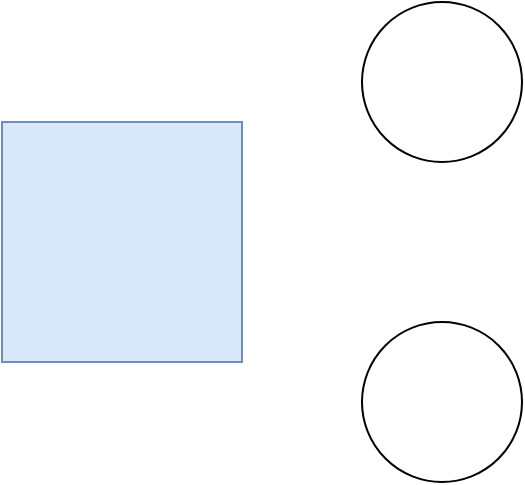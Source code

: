 <mxfile version="24.0.7" type="github">
  <diagram name="Страница — 1" id="AM5RZhxjCHDNB7uwH8YJ">
    <mxGraphModel dx="2261" dy="782" grid="1" gridSize="10" guides="1" tooltips="1" connect="1" arrows="1" fold="1" page="1" pageScale="1" pageWidth="827" pageHeight="1169" math="0" shadow="0">
      <root>
        <mxCell id="0" />
        <mxCell id="1" parent="0" />
        <object label="" Fetch.ts="Fetching to mmodule. Without API" id="7pRAGK9oI8k17hdQFVaB-1">
          <mxCell style="whiteSpace=wrap;html=1;aspect=fixed;fillColor=#dae8fc;strokeColor=#6c8ebf;gradientColor=none;" vertex="1" parent="1">
            <mxGeometry x="-740" y="120" width="120" height="120" as="geometry" />
          </mxCell>
        </object>
        <mxCell id="7pRAGK9oI8k17hdQFVaB-2" value="" style="ellipse;whiteSpace=wrap;html=1;aspect=fixed;" vertex="1" parent="1">
          <mxGeometry x="-560" y="60" width="80" height="80" as="geometry" />
        </mxCell>
        <mxCell id="7pRAGK9oI8k17hdQFVaB-3" value="" style="ellipse;whiteSpace=wrap;html=1;aspect=fixed;" vertex="1" parent="1">
          <mxGeometry x="-560" y="220" width="80" height="80" as="geometry" />
        </mxCell>
      </root>
    </mxGraphModel>
  </diagram>
</mxfile>
